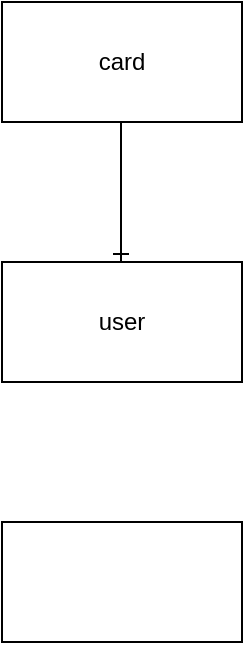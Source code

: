 <mxfile>
    <diagram id="UOaFbPJVd3XEIIrLCz17" name="ページ1">
        <mxGraphModel dx="484" dy="520" grid="1" gridSize="10" guides="1" tooltips="1" connect="0" arrows="1" fold="1" page="1" pageScale="1" pageWidth="827" pageHeight="1169" math="0" shadow="0">
            <root>
                <mxCell id="0"/>
                <mxCell id="1" parent="0"/>
                <mxCell id="110" style="edgeStyle=orthogonalEdgeStyle;rounded=0;orthogonalLoop=1;jettySize=auto;html=1;endArrow=ERone;endFill=0;" edge="1" parent="1">
                    <mxGeometry relative="1" as="geometry">
                        <mxPoint x="139.5" y="210" as="targetPoint"/>
                        <mxPoint x="139.5" y="140" as="sourcePoint"/>
                    </mxGeometry>
                </mxCell>
                <mxCell id="112" value="card" style="rounded=0;whiteSpace=wrap;html=1;" vertex="1" parent="1">
                    <mxGeometry x="80" y="80" width="120" height="60" as="geometry"/>
                </mxCell>
                <mxCell id="113" value="user" style="rounded=0;whiteSpace=wrap;html=1;" vertex="1" parent="1">
                    <mxGeometry x="80" y="210" width="120" height="60" as="geometry"/>
                </mxCell>
                <mxCell id="114" value="" style="rounded=0;whiteSpace=wrap;html=1;" vertex="1" parent="1">
                    <mxGeometry x="80" y="340" width="120" height="60" as="geometry"/>
                </mxCell>
            </root>
        </mxGraphModel>
    </diagram>
</mxfile>